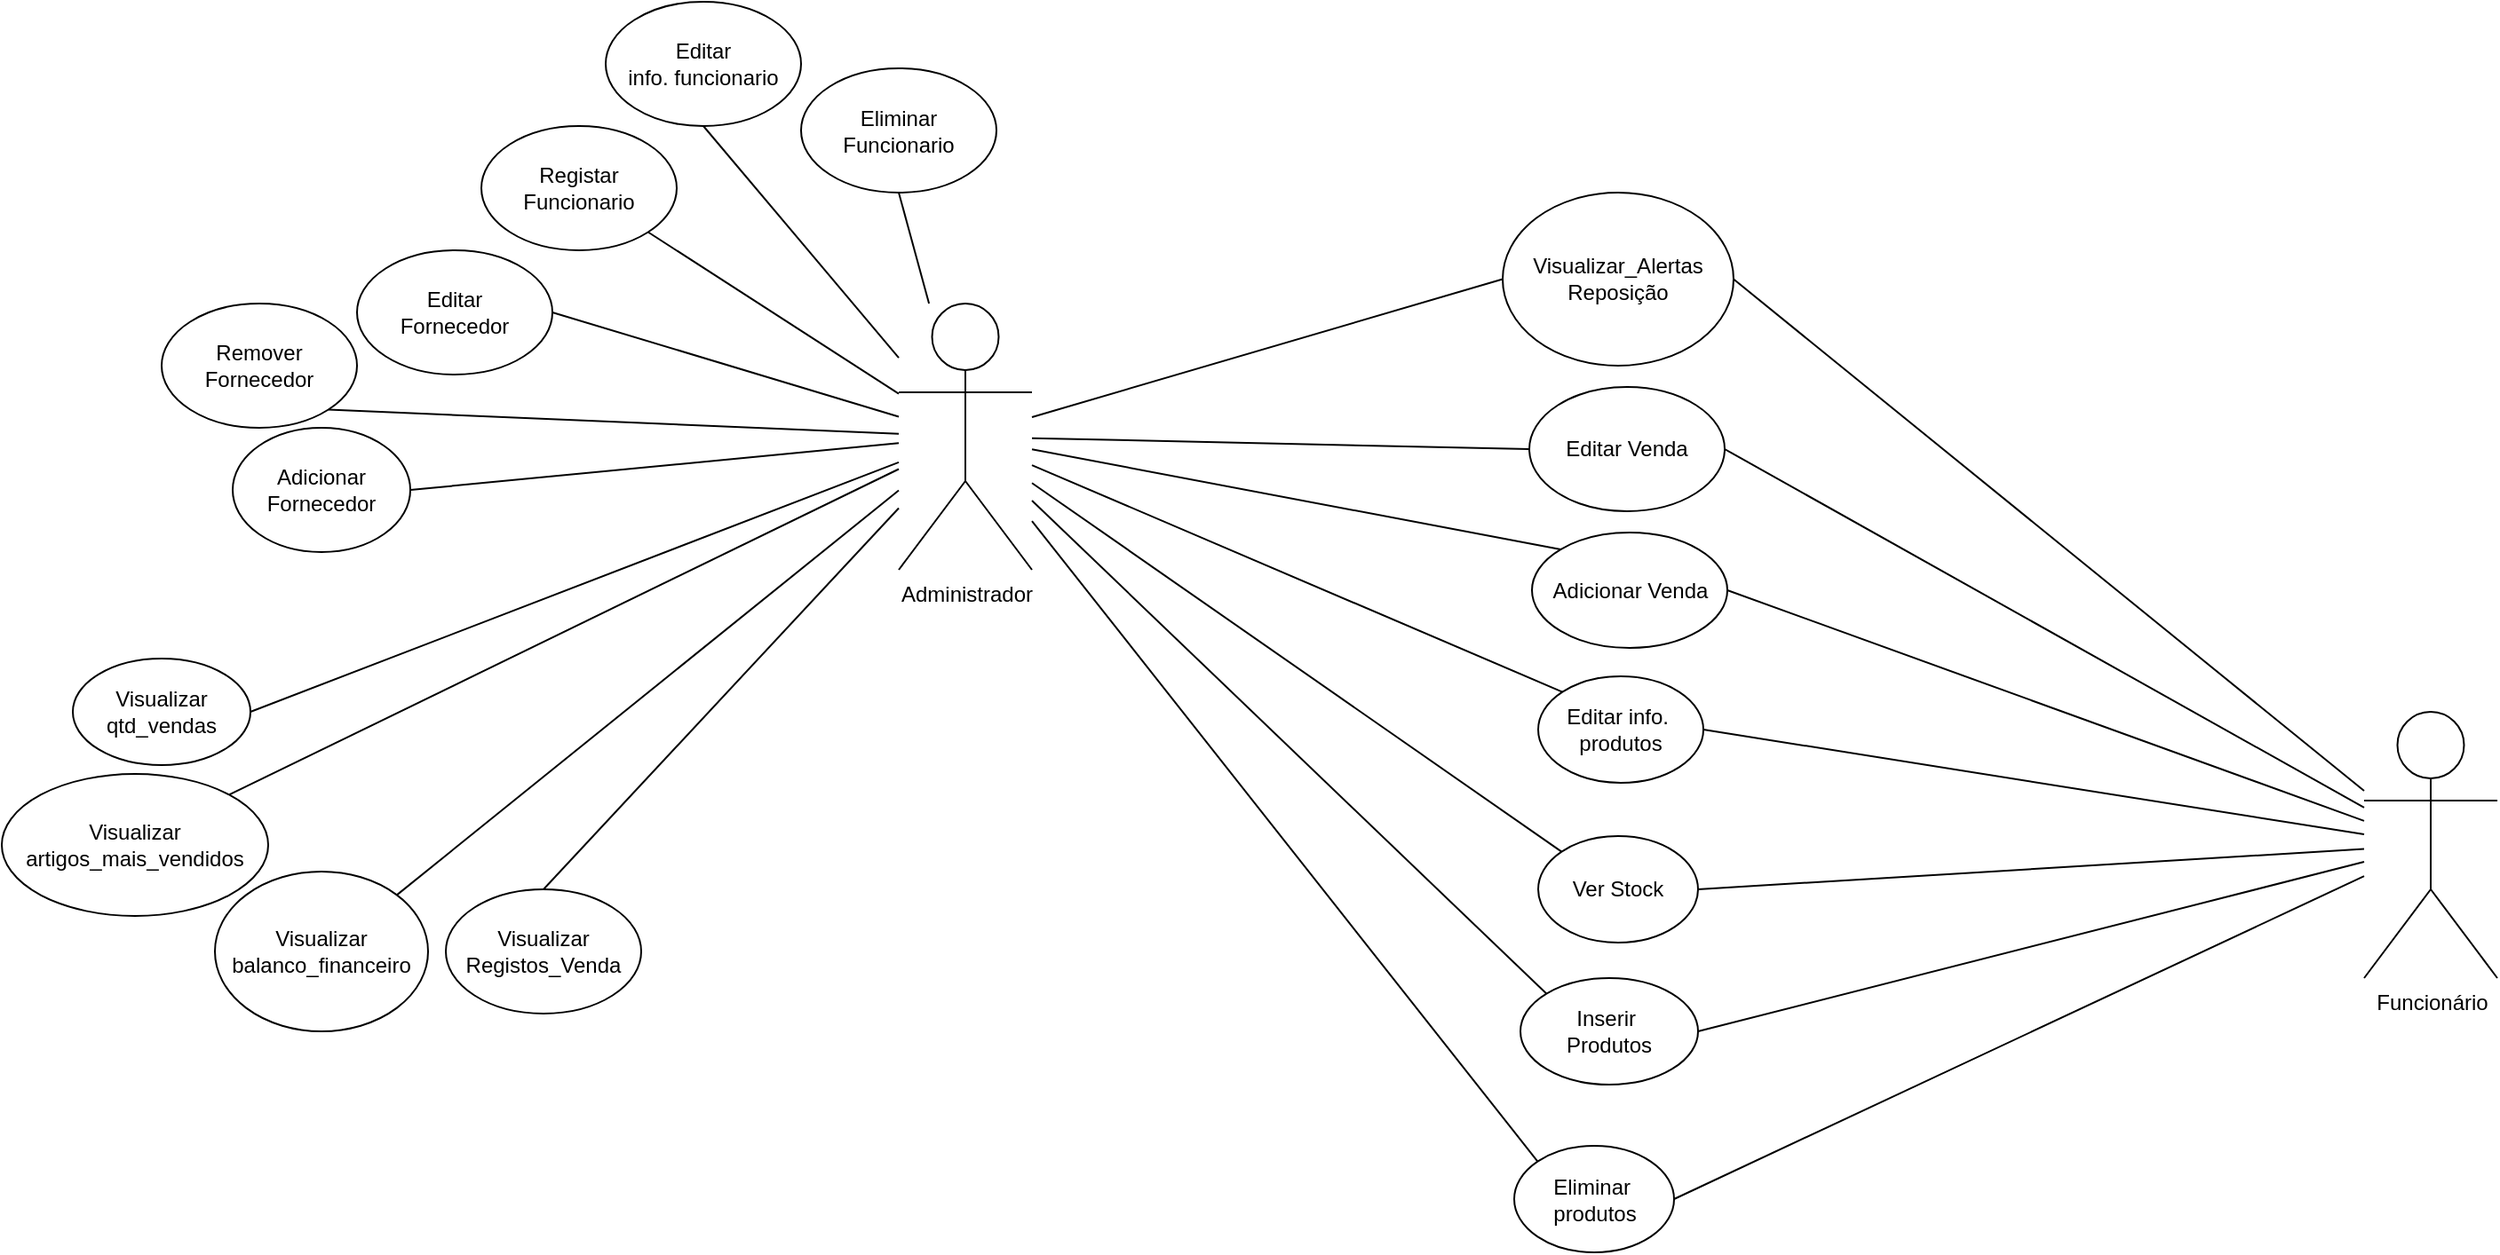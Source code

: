 <mxfile version="26.0.5" pages="3">
  <diagram name="Use_Case" id="vNd39kaN7yE_tbXhkVb_">
    <mxGraphModel dx="1465" dy="801" grid="1" gridSize="10" guides="1" tooltips="1" connect="1" arrows="1" fold="1" page="1" pageScale="1" pageWidth="1654" pageHeight="1169" math="0" shadow="0">
      <root>
        <mxCell id="0" />
        <mxCell id="1" parent="0" />
        <mxCell id="K3DokXd-MW-h60EcI67w-5" value="Administrador" style="shape=umlActor;verticalLabelPosition=bottom;verticalAlign=top;html=1;outlineConnect=0;" parent="1" vertex="1">
          <mxGeometry x="625" y="450" width="75" height="150" as="geometry" />
        </mxCell>
        <mxCell id="K3DokXd-MW-h60EcI67w-6" value="Adicionar Venda" style="ellipse;whiteSpace=wrap;html=1;" parent="1" vertex="1">
          <mxGeometry x="981.5" y="579" width="110" height="65" as="geometry" />
        </mxCell>
        <mxCell id="K3DokXd-MW-h60EcI67w-9" value="Inserir&amp;nbsp;&lt;div&gt;Produtos&lt;/div&gt;" style="ellipse;whiteSpace=wrap;html=1;" parent="1" vertex="1">
          <mxGeometry x="975" y="830" width="100" height="60" as="geometry" />
        </mxCell>
        <mxCell id="K3DokXd-MW-h60EcI67w-10" value="Editar Venda" style="ellipse;whiteSpace=wrap;html=1;" parent="1" vertex="1">
          <mxGeometry x="980" y="497" width="110" height="70" as="geometry" />
        </mxCell>
        <mxCell id="K3DokXd-MW-h60EcI67w-12" value="Editar info.&amp;nbsp;&lt;div&gt;produtos&lt;/div&gt;" style="ellipse;whiteSpace=wrap;html=1;" parent="1" vertex="1">
          <mxGeometry x="985" y="660" width="93" height="60" as="geometry" />
        </mxCell>
        <mxCell id="K3DokXd-MW-h60EcI67w-13" value="Eliminar&amp;nbsp;&lt;div&gt;produtos&lt;/div&gt;" style="ellipse;whiteSpace=wrap;html=1;" parent="1" vertex="1">
          <mxGeometry x="971.5" y="924.5" width="90" height="60" as="geometry" />
        </mxCell>
        <mxCell id="A7B3NoZqJrBmNSEb9xJH-1" value="Adicionar Fornecedor" style="ellipse;whiteSpace=wrap;html=1;" parent="1" vertex="1">
          <mxGeometry x="250" y="520" width="100" height="70" as="geometry" />
        </mxCell>
        <mxCell id="A7B3NoZqJrBmNSEb9xJH-2" value="Editar&lt;div&gt;Fornecedor&lt;/div&gt;" style="ellipse;whiteSpace=wrap;html=1;" parent="1" vertex="1">
          <mxGeometry x="320" y="420" width="110" height="70" as="geometry" />
        </mxCell>
        <mxCell id="A7B3NoZqJrBmNSEb9xJH-3" value="Remover&lt;div&gt;Fornecedor&lt;/div&gt;" style="ellipse;whiteSpace=wrap;html=1;" parent="1" vertex="1">
          <mxGeometry x="210" y="450" width="110" height="70" as="geometry" />
        </mxCell>
        <mxCell id="A7B3NoZqJrBmNSEb9xJH-4" value="Visualizar&lt;div&gt;qtd_vendas&lt;/div&gt;" style="ellipse;whiteSpace=wrap;html=1;" parent="1" vertex="1">
          <mxGeometry x="160" y="650" width="100" height="60" as="geometry" />
        </mxCell>
        <mxCell id="A7B3NoZqJrBmNSEb9xJH-6" value="Visualizar&lt;div&gt;artigos_mais_vendidos&lt;/div&gt;" style="ellipse;whiteSpace=wrap;html=1;" parent="1" vertex="1">
          <mxGeometry x="120" y="715" width="150" height="80" as="geometry" />
        </mxCell>
        <mxCell id="A7B3NoZqJrBmNSEb9xJH-7" value="Visualizar&lt;div&gt;balanco_financeiro&lt;/div&gt;" style="ellipse;whiteSpace=wrap;html=1;" parent="1" vertex="1">
          <mxGeometry x="240" y="770" width="120" height="90" as="geometry" />
        </mxCell>
        <mxCell id="A7B3NoZqJrBmNSEb9xJH-8" value="Ver Stock" style="ellipse;whiteSpace=wrap;html=1;" parent="1" vertex="1">
          <mxGeometry x="985" y="750" width="90" height="60" as="geometry" />
        </mxCell>
        <mxCell id="A7B3NoZqJrBmNSEb9xJH-9" value="Visualizar&lt;div&gt;Registos_Venda&lt;/div&gt;" style="ellipse;whiteSpace=wrap;html=1;" parent="1" vertex="1">
          <mxGeometry x="370" y="780" width="110" height="70" as="geometry" />
        </mxCell>
        <mxCell id="A7B3NoZqJrBmNSEb9xJH-11" value="Visualizar_A&lt;span style=&quot;background-color: transparent; color: light-dark(rgb(0, 0, 0), rgb(255, 255, 255));&quot;&gt;lertas&lt;/span&gt;&lt;div&gt;&lt;span style=&quot;background-color: transparent; color: light-dark(rgb(0, 0, 0), rgb(255, 255, 255));&quot;&gt;Reposição&lt;/span&gt;&lt;/div&gt;" style="ellipse;whiteSpace=wrap;html=1;" parent="1" vertex="1">
          <mxGeometry x="965" y="387.5" width="130" height="97.5" as="geometry" />
        </mxCell>
        <mxCell id="A7B3NoZqJrBmNSEb9xJH-14" value="" style="endArrow=none;html=1;rounded=0;entryX=0;entryY=0.5;entryDx=0;entryDy=0;" parent="1" source="K3DokXd-MW-h60EcI67w-5" target="K3DokXd-MW-h60EcI67w-10" edge="1">
          <mxGeometry width="50" height="50" relative="1" as="geometry">
            <mxPoint x="830" y="850" as="sourcePoint" />
            <mxPoint x="880" y="800" as="targetPoint" />
          </mxGeometry>
        </mxCell>
        <mxCell id="A7B3NoZqJrBmNSEb9xJH-15" value="" style="endArrow=none;html=1;rounded=0;entryX=0;entryY=0;entryDx=0;entryDy=0;" parent="1" source="K3DokXd-MW-h60EcI67w-5" target="K3DokXd-MW-h60EcI67w-6" edge="1">
          <mxGeometry width="50" height="50" relative="1" as="geometry">
            <mxPoint x="830" y="850" as="sourcePoint" />
            <mxPoint x="880" y="800" as="targetPoint" />
          </mxGeometry>
        </mxCell>
        <mxCell id="A7B3NoZqJrBmNSEb9xJH-16" value="" style="endArrow=none;html=1;rounded=0;entryX=0;entryY=0;entryDx=0;entryDy=0;" parent="1" source="K3DokXd-MW-h60EcI67w-5" target="K3DokXd-MW-h60EcI67w-12" edge="1">
          <mxGeometry width="50" height="50" relative="1" as="geometry">
            <mxPoint x="691" y="554" as="sourcePoint" />
            <mxPoint x="750" y="770" as="targetPoint" />
          </mxGeometry>
        </mxCell>
        <mxCell id="A7B3NoZqJrBmNSEb9xJH-17" value="" style="endArrow=none;html=1;rounded=0;entryX=0;entryY=0;entryDx=0;entryDy=0;" parent="1" source="K3DokXd-MW-h60EcI67w-5" target="A7B3NoZqJrBmNSEb9xJH-8" edge="1">
          <mxGeometry width="50" height="50" relative="1" as="geometry">
            <mxPoint x="610" y="730" as="sourcePoint" />
            <mxPoint x="660" y="680" as="targetPoint" />
          </mxGeometry>
        </mxCell>
        <mxCell id="A7B3NoZqJrBmNSEb9xJH-18" value="" style="endArrow=none;html=1;rounded=0;exitX=0;exitY=0;exitDx=0;exitDy=0;" parent="1" source="K3DokXd-MW-h60EcI67w-9" target="K3DokXd-MW-h60EcI67w-5" edge="1">
          <mxGeometry width="50" height="50" relative="1" as="geometry">
            <mxPoint x="610" y="730" as="sourcePoint" />
            <mxPoint x="660" y="680" as="targetPoint" />
          </mxGeometry>
        </mxCell>
        <mxCell id="A7B3NoZqJrBmNSEb9xJH-19" value="" style="endArrow=none;html=1;rounded=0;entryX=0;entryY=0;entryDx=0;entryDy=0;" parent="1" source="K3DokXd-MW-h60EcI67w-5" target="K3DokXd-MW-h60EcI67w-13" edge="1">
          <mxGeometry width="50" height="50" relative="1" as="geometry">
            <mxPoint x="630" y="730" as="sourcePoint" />
            <mxPoint x="680" y="680" as="targetPoint" />
          </mxGeometry>
        </mxCell>
        <mxCell id="A7B3NoZqJrBmNSEb9xJH-20" value="" style="endArrow=none;html=1;rounded=0;entryX=1;entryY=0.5;entryDx=0;entryDy=0;" parent="1" source="K3DokXd-MW-h60EcI67w-5" target="A7B3NoZqJrBmNSEb9xJH-2" edge="1">
          <mxGeometry width="50" height="50" relative="1" as="geometry">
            <mxPoint x="630" y="730" as="sourcePoint" />
            <mxPoint x="680" y="680" as="targetPoint" />
          </mxGeometry>
        </mxCell>
        <mxCell id="A7B3NoZqJrBmNSEb9xJH-21" value="" style="endArrow=none;html=1;rounded=0;entryX=1;entryY=1;entryDx=0;entryDy=0;" parent="1" source="K3DokXd-MW-h60EcI67w-5" target="A7B3NoZqJrBmNSEb9xJH-3" edge="1">
          <mxGeometry width="50" height="50" relative="1" as="geometry">
            <mxPoint x="630" y="730" as="sourcePoint" />
            <mxPoint x="680" y="680" as="targetPoint" />
          </mxGeometry>
        </mxCell>
        <mxCell id="A7B3NoZqJrBmNSEb9xJH-22" value="" style="endArrow=none;html=1;rounded=0;entryX=1;entryY=0.5;entryDx=0;entryDy=0;" parent="1" source="K3DokXd-MW-h60EcI67w-5" target="A7B3NoZqJrBmNSEb9xJH-1" edge="1">
          <mxGeometry width="50" height="50" relative="1" as="geometry">
            <mxPoint x="630" y="730" as="sourcePoint" />
            <mxPoint x="680" y="680" as="targetPoint" />
          </mxGeometry>
        </mxCell>
        <mxCell id="A7B3NoZqJrBmNSEb9xJH-23" value="" style="endArrow=none;html=1;rounded=0;entryX=1;entryY=0.5;entryDx=0;entryDy=0;" parent="1" source="K3DokXd-MW-h60EcI67w-5" target="A7B3NoZqJrBmNSEb9xJH-4" edge="1">
          <mxGeometry width="50" height="50" relative="1" as="geometry">
            <mxPoint x="630" y="810" as="sourcePoint" />
            <mxPoint x="680" y="760" as="targetPoint" />
          </mxGeometry>
        </mxCell>
        <mxCell id="A7B3NoZqJrBmNSEb9xJH-24" value="" style="endArrow=none;html=1;rounded=0;entryX=1;entryY=0;entryDx=0;entryDy=0;" parent="1" source="K3DokXd-MW-h60EcI67w-5" target="A7B3NoZqJrBmNSEb9xJH-6" edge="1">
          <mxGeometry width="50" height="50" relative="1" as="geometry">
            <mxPoint x="630" y="810" as="sourcePoint" />
            <mxPoint x="680" y="760" as="targetPoint" />
          </mxGeometry>
        </mxCell>
        <mxCell id="A7B3NoZqJrBmNSEb9xJH-25" value="" style="endArrow=none;html=1;rounded=0;entryX=1;entryY=0;entryDx=0;entryDy=0;" parent="1" source="K3DokXd-MW-h60EcI67w-5" target="A7B3NoZqJrBmNSEb9xJH-7" edge="1">
          <mxGeometry width="50" height="50" relative="1" as="geometry">
            <mxPoint x="630" y="810" as="sourcePoint" />
            <mxPoint x="680" y="760" as="targetPoint" />
          </mxGeometry>
        </mxCell>
        <mxCell id="A7B3NoZqJrBmNSEb9xJH-26" value="" style="endArrow=none;html=1;rounded=0;entryX=0.5;entryY=0;entryDx=0;entryDy=0;" parent="1" source="K3DokXd-MW-h60EcI67w-5" target="A7B3NoZqJrBmNSEb9xJH-9" edge="1">
          <mxGeometry width="50" height="50" relative="1" as="geometry">
            <mxPoint x="630" y="810" as="sourcePoint" />
            <mxPoint x="680" y="760" as="targetPoint" />
          </mxGeometry>
        </mxCell>
        <mxCell id="A7B3NoZqJrBmNSEb9xJH-27" value="" style="endArrow=none;html=1;rounded=0;entryX=0;entryY=0.5;entryDx=0;entryDy=0;" parent="1" source="K3DokXd-MW-h60EcI67w-5" target="A7B3NoZqJrBmNSEb9xJH-11" edge="1">
          <mxGeometry width="50" height="50" relative="1" as="geometry">
            <mxPoint x="630" y="810" as="sourcePoint" />
            <mxPoint x="680" y="760" as="targetPoint" />
          </mxGeometry>
        </mxCell>
        <mxCell id="VD00Um4Xrs0RQCmZcA1Z-1" value="Funcionário" style="shape=umlActor;verticalLabelPosition=bottom;verticalAlign=top;html=1;outlineConnect=0;" parent="1" vertex="1">
          <mxGeometry x="1450" y="680" width="75" height="150" as="geometry" />
        </mxCell>
        <mxCell id="VD00Um4Xrs0RQCmZcA1Z-3" value="" style="endArrow=none;html=1;rounded=0;entryX=1;entryY=0.5;entryDx=0;entryDy=0;" parent="1" source="VD00Um4Xrs0RQCmZcA1Z-1" target="K3DokXd-MW-h60EcI67w-10" edge="1">
          <mxGeometry width="50" height="50" relative="1" as="geometry">
            <mxPoint x="1090" y="760" as="sourcePoint" />
            <mxPoint x="1140" y="710" as="targetPoint" />
          </mxGeometry>
        </mxCell>
        <mxCell id="VD00Um4Xrs0RQCmZcA1Z-4" value="" style="endArrow=none;html=1;rounded=0;entryX=1;entryY=0.5;entryDx=0;entryDy=0;" parent="1" source="VD00Um4Xrs0RQCmZcA1Z-1" target="K3DokXd-MW-h60EcI67w-6" edge="1">
          <mxGeometry width="50" height="50" relative="1" as="geometry">
            <mxPoint x="1090" y="760" as="sourcePoint" />
            <mxPoint x="1140" y="710" as="targetPoint" />
          </mxGeometry>
        </mxCell>
        <mxCell id="VD00Um4Xrs0RQCmZcA1Z-5" value="" style="endArrow=none;html=1;rounded=0;entryX=1;entryY=0.5;entryDx=0;entryDy=0;" parent="1" source="VD00Um4Xrs0RQCmZcA1Z-1" target="K3DokXd-MW-h60EcI67w-12" edge="1">
          <mxGeometry width="50" height="50" relative="1" as="geometry">
            <mxPoint x="1090" y="760" as="sourcePoint" />
            <mxPoint x="1140" y="710" as="targetPoint" />
          </mxGeometry>
        </mxCell>
        <mxCell id="VD00Um4Xrs0RQCmZcA1Z-6" value="" style="endArrow=none;html=1;rounded=0;exitX=1;exitY=0.5;exitDx=0;exitDy=0;" parent="1" source="A7B3NoZqJrBmNSEb9xJH-8" target="VD00Um4Xrs0RQCmZcA1Z-1" edge="1">
          <mxGeometry width="50" height="50" relative="1" as="geometry">
            <mxPoint x="1090" y="760" as="sourcePoint" />
            <mxPoint x="1140" y="710" as="targetPoint" />
          </mxGeometry>
        </mxCell>
        <mxCell id="VD00Um4Xrs0RQCmZcA1Z-7" value="" style="endArrow=none;html=1;rounded=0;exitX=1;exitY=0.5;exitDx=0;exitDy=0;" parent="1" source="K3DokXd-MW-h60EcI67w-9" target="VD00Um4Xrs0RQCmZcA1Z-1" edge="1">
          <mxGeometry width="50" height="50" relative="1" as="geometry">
            <mxPoint x="1090" y="760" as="sourcePoint" />
            <mxPoint x="1140" y="710" as="targetPoint" />
          </mxGeometry>
        </mxCell>
        <mxCell id="VD00Um4Xrs0RQCmZcA1Z-11" value="" style="endArrow=none;html=1;rounded=0;exitX=1;exitY=0.5;exitDx=0;exitDy=0;" parent="1" source="K3DokXd-MW-h60EcI67w-13" target="VD00Um4Xrs0RQCmZcA1Z-1" edge="1">
          <mxGeometry width="50" height="50" relative="1" as="geometry">
            <mxPoint x="1090" y="760" as="sourcePoint" />
            <mxPoint x="1140" y="710" as="targetPoint" />
          </mxGeometry>
        </mxCell>
        <mxCell id="VD00Um4Xrs0RQCmZcA1Z-12" value="" style="endArrow=none;html=1;rounded=0;entryX=1;entryY=0.5;entryDx=0;entryDy=0;" parent="1" source="VD00Um4Xrs0RQCmZcA1Z-1" target="A7B3NoZqJrBmNSEb9xJH-11" edge="1">
          <mxGeometry width="50" height="50" relative="1" as="geometry">
            <mxPoint x="860" y="610" as="sourcePoint" />
            <mxPoint x="910" y="560" as="targetPoint" />
          </mxGeometry>
        </mxCell>
        <mxCell id="VD00Um4Xrs0RQCmZcA1Z-14" value="Registar&lt;div&gt;Funcionario&lt;/div&gt;" style="ellipse;whiteSpace=wrap;html=1;" parent="1" vertex="1">
          <mxGeometry x="390" y="350" width="110" height="70" as="geometry" />
        </mxCell>
        <mxCell id="VD00Um4Xrs0RQCmZcA1Z-15" value="" style="endArrow=none;html=1;rounded=0;entryX=1;entryY=1;entryDx=0;entryDy=0;" parent="1" source="K3DokXd-MW-h60EcI67w-5" target="VD00Um4Xrs0RQCmZcA1Z-14" edge="1">
          <mxGeometry width="50" height="50" relative="1" as="geometry">
            <mxPoint x="800" y="557.5" as="sourcePoint" />
            <mxPoint x="850" y="507.5" as="targetPoint" />
          </mxGeometry>
        </mxCell>
        <mxCell id="VD00Um4Xrs0RQCmZcA1Z-16" value="Editar&lt;div&gt;info. funcionario&lt;/div&gt;" style="ellipse;whiteSpace=wrap;html=1;" parent="1" vertex="1">
          <mxGeometry x="460" y="280" width="110" height="70" as="geometry" />
        </mxCell>
        <mxCell id="VD00Um4Xrs0RQCmZcA1Z-17" value="Eliminar&lt;div&gt;Funcionario&lt;/div&gt;" style="ellipse;whiteSpace=wrap;html=1;" parent="1" vertex="1">
          <mxGeometry x="570" y="317.5" width="110" height="70" as="geometry" />
        </mxCell>
        <mxCell id="VD00Um4Xrs0RQCmZcA1Z-18" value="" style="endArrow=none;html=1;rounded=0;entryX=0.5;entryY=1;entryDx=0;entryDy=0;" parent="1" source="K3DokXd-MW-h60EcI67w-5" target="VD00Um4Xrs0RQCmZcA1Z-16" edge="1">
          <mxGeometry width="50" height="50" relative="1" as="geometry">
            <mxPoint x="800" y="557.5" as="sourcePoint" />
            <mxPoint x="850" y="507.5" as="targetPoint" />
          </mxGeometry>
        </mxCell>
        <mxCell id="VD00Um4Xrs0RQCmZcA1Z-19" value="" style="endArrow=none;html=1;rounded=0;entryX=0.5;entryY=1;entryDx=0;entryDy=0;" parent="1" source="K3DokXd-MW-h60EcI67w-5" target="VD00Um4Xrs0RQCmZcA1Z-17" edge="1">
          <mxGeometry width="50" height="50" relative="1" as="geometry">
            <mxPoint x="800" y="557.5" as="sourcePoint" />
            <mxPoint x="850" y="507.5" as="targetPoint" />
          </mxGeometry>
        </mxCell>
      </root>
    </mxGraphModel>
  </diagram>
  <diagram id="DDll6Ds7mXkh7gcO_zW3" name="Classes">
    <mxGraphModel dx="1638" dy="895" grid="1" gridSize="10" guides="1" tooltips="1" connect="1" arrows="1" fold="1" page="1" pageScale="1" pageWidth="1654" pageHeight="1169" math="0" shadow="0">
      <root>
        <mxCell id="0" />
        <mxCell id="1" parent="0" />
        <mxCell id="fPFQEl6dKQh0-QmJB68h-5" value="Administrador" style="swimlane;childLayout=stackLayout;horizontal=1;startSize=50;horizontalStack=0;rounded=1;fontSize=14;fontStyle=0;strokeWidth=2;resizeParent=0;resizeLast=1;shadow=0;dashed=0;align=center;arcSize=4;whiteSpace=wrap;html=1;" parent="1" vertex="1">
          <mxGeometry x="230" y="380" width="210" height="160" as="geometry" />
        </mxCell>
        <mxCell id="fPFQEl6dKQh0-QmJB68h-6" value="id_administrador&lt;div&gt;&lt;div&gt;nome_administrador&lt;/div&gt;&lt;div&gt;num_telemovel_administrador&lt;/div&gt;&lt;div&gt;endereco_administrador&lt;/div&gt;&lt;div&gt;email_administrador&lt;/div&gt;&lt;/div&gt;" style="align=left;strokeColor=none;fillColor=none;spacingLeft=4;fontSize=12;verticalAlign=top;resizable=0;rotatable=0;part=1;html=1;" parent="fPFQEl6dKQh0-QmJB68h-5" vertex="1">
          <mxGeometry y="50" width="210" height="110" as="geometry" />
        </mxCell>
        <mxCell id="fPFQEl6dKQh0-QmJB68h-7" value="Funcionario" style="swimlane;childLayout=stackLayout;horizontal=1;startSize=50;horizontalStack=0;rounded=1;fontSize=14;fontStyle=0;strokeWidth=2;resizeParent=0;resizeLast=1;shadow=0;dashed=0;align=center;arcSize=4;whiteSpace=wrap;html=1;" parent="1" vertex="1">
          <mxGeometry x="897" y="360" width="210" height="160" as="geometry" />
        </mxCell>
        <mxCell id="fPFQEl6dKQh0-QmJB68h-8" value="id_funcionario&lt;div&gt;&lt;div&gt;nome_funcionario&lt;/div&gt;&lt;div&gt;num_telemovel_funcionario&lt;/div&gt;&lt;div&gt;endereco_funcionario&lt;/div&gt;&lt;div&gt;email_funcionario&lt;/div&gt;&lt;/div&gt;" style="align=left;strokeColor=none;fillColor=none;spacingLeft=4;fontSize=12;verticalAlign=top;resizable=0;rotatable=0;part=1;html=1;" parent="fPFQEl6dKQh0-QmJB68h-7" vertex="1">
          <mxGeometry y="50" width="210" height="110" as="geometry" />
        </mxCell>
        <mxCell id="fPFQEl6dKQh0-QmJB68h-9" value="Artigo" style="swimlane;childLayout=stackLayout;horizontal=1;startSize=50;horizontalStack=0;rounded=1;fontSize=14;fontStyle=0;strokeWidth=2;resizeParent=0;resizeLast=1;shadow=0;dashed=0;align=center;arcSize=4;whiteSpace=wrap;html=1;" parent="1" vertex="1">
          <mxGeometry x="270" y="730" width="160" height="140" as="geometry" />
        </mxCell>
        <mxCell id="fPFQEl6dKQh0-QmJB68h-10" value="id_artigo&lt;div&gt;nome_artigo&lt;/div&gt;&lt;div&gt;quantidade_artigo&lt;/div&gt;&lt;div&gt;preco_artigo&lt;/div&gt;&lt;div&gt;origem&lt;/div&gt;" style="align=left;strokeColor=none;fillColor=none;spacingLeft=4;fontSize=12;verticalAlign=top;resizable=0;rotatable=0;part=1;html=1;" parent="fPFQEl6dKQh0-QmJB68h-9" vertex="1">
          <mxGeometry y="50" width="160" height="90" as="geometry" />
        </mxCell>
        <mxCell id="fPFQEl6dKQh0-QmJB68h-12" value="Venda_Cliente" style="swimlane;childLayout=stackLayout;horizontal=1;startSize=50;horizontalStack=0;rounded=1;fontSize=14;fontStyle=0;strokeWidth=2;resizeParent=0;resizeLast=1;shadow=0;dashed=0;align=center;arcSize=4;whiteSpace=wrap;html=1;" parent="1" vertex="1">
          <mxGeometry x="910" y="660" width="160" height="210" as="geometry" />
        </mxCell>
        <mxCell id="fPFQEl6dKQh0-QmJB68h-13" value="&lt;div&gt;id_Venda_Cliente&lt;/div&gt;id_artigo&lt;div&gt;nome_artigo&lt;/div&gt;&lt;div&gt;nome_funcionario&lt;/div&gt;&lt;div&gt;quantidade_venda_cliente&lt;/div&gt;&lt;div&gt;preco_venda_cliente&lt;/div&gt;&lt;div&gt;preco_total_venda_cliente&lt;/div&gt;&lt;div&gt;data_venda_cliente&lt;/div&gt;&lt;div&gt;hora_venda_cliente&lt;/div&gt;&lt;div&gt;metodo_pagamento&lt;/div&gt;" style="align=left;strokeColor=none;fillColor=none;spacingLeft=4;fontSize=12;verticalAlign=top;resizable=0;rotatable=0;part=1;html=1;" parent="fPFQEl6dKQh0-QmJB68h-12" vertex="1">
          <mxGeometry y="50" width="160" height="160" as="geometry" />
        </mxCell>
        <mxCell id="fPFQEl6dKQh0-QmJB68h-14" value="Compra_Fornecedor" style="swimlane;childLayout=stackLayout;horizontal=1;startSize=50;horizontalStack=0;rounded=1;fontSize=14;fontStyle=0;strokeWidth=2;resizeParent=0;resizeLast=1;shadow=0;dashed=0;align=center;arcSize=4;whiteSpace=wrap;html=1;" parent="1" vertex="1">
          <mxGeometry x="560" y="550" width="200" height="240" as="geometry" />
        </mxCell>
        <mxCell id="fPFQEl6dKQh0-QmJB68h-15" value="&lt;div&gt;id_compra_fornecedor&lt;/div&gt;id_artigo&lt;div&gt;id_administrador&lt;/div&gt;&lt;div&gt;id_fornecedor&lt;/div&gt;&lt;div&gt;&lt;div&gt;nome_artigo&lt;/div&gt;&lt;div&gt;nome_administrador&lt;/div&gt;&lt;div&gt;nome&lt;span style=&quot;background-color: transparent; color: light-dark(rgb(0, 0, 0), rgb(255, 255, 255));&quot;&gt;_fornecedor&lt;/span&gt;&lt;/div&gt;&lt;div&gt;quantidade_compra_fornecedor&lt;/div&gt;&lt;div&gt;preco&lt;span style=&quot;background-color: transparent; color: light-dark(rgb(0, 0, 0), rgb(255, 255, 255));&quot;&gt;_compra_fornecedor&lt;/span&gt;&lt;/div&gt;&lt;div&gt;preco_total&lt;span style=&quot;background-color: transparent; color: light-dark(rgb(0, 0, 0), rgb(255, 255, 255));&quot;&gt;_compra_fornecedor&lt;/span&gt;&lt;/div&gt;&lt;div&gt;data&lt;span style=&quot;background-color: transparent; color: light-dark(rgb(0, 0, 0), rgb(255, 255, 255));&quot;&gt;_compra_fornecedor&lt;/span&gt;&lt;/div&gt;&lt;div&gt;hora&lt;span style=&quot;background-color: transparent; color: light-dark(rgb(0, 0, 0), rgb(255, 255, 255));&quot;&gt;_compra_fornecedor&lt;/span&gt;&lt;/div&gt;&lt;/div&gt;" style="align=left;strokeColor=none;fillColor=none;spacingLeft=4;fontSize=12;verticalAlign=top;resizable=0;rotatable=0;part=1;html=1;" parent="fPFQEl6dKQh0-QmJB68h-14" vertex="1">
          <mxGeometry y="50" width="200" height="190" as="geometry" />
        </mxCell>
        <mxCell id="fPFQEl6dKQh0-QmJB68h-16" value="Fornecedor" style="swimlane;childLayout=stackLayout;horizontal=1;startSize=50;horizontalStack=0;rounded=1;fontSize=14;fontStyle=0;strokeWidth=2;resizeParent=0;resizeLast=1;shadow=0;dashed=0;align=center;arcSize=4;whiteSpace=wrap;html=1;" parent="1" vertex="1">
          <mxGeometry x="560" y="220" width="210" height="160" as="geometry" />
        </mxCell>
        <mxCell id="fPFQEl6dKQh0-QmJB68h-17" value="id_fornecedor&lt;div&gt;&lt;div&gt;nome_fornecedor&lt;/div&gt;&lt;div&gt;num_telemovel_fornecedor&lt;/div&gt;&lt;div&gt;endereco_fornecedor&lt;/div&gt;&lt;div&gt;email_fornecedor&lt;/div&gt;&lt;/div&gt;" style="align=left;strokeColor=none;fillColor=none;spacingLeft=4;fontSize=12;verticalAlign=top;resizable=0;rotatable=0;part=1;html=1;" parent="fPFQEl6dKQh0-QmJB68h-16" vertex="1">
          <mxGeometry y="50" width="210" height="110" as="geometry" />
        </mxCell>
        <mxCell id="fPFQEl6dKQh0-QmJB68h-25" value="" style="endArrow=none;html=1;rounded=0;entryX=0.5;entryY=0;entryDx=0;entryDy=0;exitX=0.5;exitY=1;exitDx=0;exitDy=0;" parent="1" source="fPFQEl6dKQh0-QmJB68h-17" target="fPFQEl6dKQh0-QmJB68h-14" edge="1">
          <mxGeometry width="50" height="50" relative="1" as="geometry">
            <mxPoint x="700" y="610" as="sourcePoint" />
            <mxPoint x="750" y="560" as="targetPoint" />
          </mxGeometry>
        </mxCell>
        <mxCell id="fPFQEl6dKQh0-QmJB68h-26" value="N" style="edgeLabel;html=1;align=center;verticalAlign=middle;resizable=0;points=[];" parent="fPFQEl6dKQh0-QmJB68h-25" vertex="1" connectable="0">
          <mxGeometry x="0.909" relative="1" as="geometry">
            <mxPoint x="6" y="-2" as="offset" />
          </mxGeometry>
        </mxCell>
        <mxCell id="fPFQEl6dKQh0-QmJB68h-27" value="1" style="edgeLabel;html=1;align=center;verticalAlign=middle;resizable=0;points=[];" parent="fPFQEl6dKQh0-QmJB68h-25" vertex="1" connectable="0">
          <mxGeometry x="-0.892" relative="1" as="geometry">
            <mxPoint x="6" as="offset" />
          </mxGeometry>
        </mxCell>
        <mxCell id="fPFQEl6dKQh0-QmJB68h-28" value="" style="endArrow=none;html=1;rounded=0;entryX=0.5;entryY=1;entryDx=0;entryDy=0;exitX=0.5;exitY=0;exitDx=0;exitDy=0;" parent="1" source="fPFQEl6dKQh0-QmJB68h-12" target="fPFQEl6dKQh0-QmJB68h-8" edge="1">
          <mxGeometry width="50" height="50" relative="1" as="geometry">
            <mxPoint x="800" y="610" as="sourcePoint" />
            <mxPoint x="850" y="560" as="targetPoint" />
          </mxGeometry>
        </mxCell>
        <mxCell id="fPFQEl6dKQh0-QmJB68h-29" value="N" style="edgeLabel;html=1;align=center;verticalAlign=middle;resizable=0;points=[];" parent="fPFQEl6dKQh0-QmJB68h-28" vertex="1" connectable="0">
          <mxGeometry x="-0.906" relative="1" as="geometry">
            <mxPoint x="6" y="-2" as="offset" />
          </mxGeometry>
        </mxCell>
        <mxCell id="fPFQEl6dKQh0-QmJB68h-30" value="1" style="edgeLabel;html=1;align=center;verticalAlign=middle;resizable=0;points=[];" parent="fPFQEl6dKQh0-QmJB68h-28" vertex="1" connectable="0">
          <mxGeometry x="0.784" relative="1" as="geometry">
            <mxPoint x="7" y="-6" as="offset" />
          </mxGeometry>
        </mxCell>
        <mxCell id="fPFQEl6dKQh0-QmJB68h-31" value="" style="endArrow=none;html=1;rounded=0;exitX=1;exitY=0.5;exitDx=0;exitDy=0;entryX=0;entryY=0.75;entryDx=0;entryDy=0;" parent="1" source="fPFQEl6dKQh0-QmJB68h-10" target="fPFQEl6dKQh0-QmJB68h-13" edge="1">
          <mxGeometry width="50" height="50" relative="1" as="geometry">
            <mxPoint x="630" y="760" as="sourcePoint" />
            <mxPoint x="680" y="710" as="targetPoint" />
          </mxGeometry>
        </mxCell>
        <mxCell id="fPFQEl6dKQh0-QmJB68h-33" value="1" style="edgeLabel;html=1;align=center;verticalAlign=middle;resizable=0;points=[];" parent="fPFQEl6dKQh0-QmJB68h-31" vertex="1" connectable="0">
          <mxGeometry x="-0.958" y="1" relative="1" as="geometry">
            <mxPoint x="-2" y="-8" as="offset" />
          </mxGeometry>
        </mxCell>
        <mxCell id="fPFQEl6dKQh0-QmJB68h-34" value="N" style="edgeLabel;html=1;align=center;verticalAlign=middle;resizable=0;points=[];" parent="fPFQEl6dKQh0-QmJB68h-31" vertex="1" connectable="0">
          <mxGeometry x="0.955" relative="1" as="geometry">
            <mxPoint x="4" y="-9" as="offset" />
          </mxGeometry>
        </mxCell>
        <mxCell id="fPFQEl6dKQh0-QmJB68h-32" value="" style="endArrow=none;html=1;rounded=0;exitX=1;exitY=0;exitDx=0;exitDy=0;entryX=0;entryY=0.5;entryDx=0;entryDy=0;" parent="1" source="fPFQEl6dKQh0-QmJB68h-9" target="fPFQEl6dKQh0-QmJB68h-15" edge="1">
          <mxGeometry width="50" height="50" relative="1" as="geometry">
            <mxPoint x="630" y="760" as="sourcePoint" />
            <mxPoint x="680" y="710" as="targetPoint" />
          </mxGeometry>
        </mxCell>
        <mxCell id="fPFQEl6dKQh0-QmJB68h-35" value="1" style="edgeLabel;html=1;align=center;verticalAlign=middle;resizable=0;points=[];" parent="fPFQEl6dKQh0-QmJB68h-32" vertex="1" connectable="0">
          <mxGeometry x="-0.932" relative="1" as="geometry">
            <mxPoint x="-4" y="-9" as="offset" />
          </mxGeometry>
        </mxCell>
        <mxCell id="fPFQEl6dKQh0-QmJB68h-36" value="N" style="edgeLabel;html=1;align=center;verticalAlign=middle;resizable=0;points=[];" parent="fPFQEl6dKQh0-QmJB68h-32" vertex="1" connectable="0">
          <mxGeometry x="0.894" relative="1" as="geometry">
            <mxPoint x="-2" y="-10" as="offset" />
          </mxGeometry>
        </mxCell>
        <mxCell id="dpAps-0UkuetUaYIXBSJ-1" value="" style="endArrow=none;html=1;rounded=0;entryX=1;entryY=0.75;entryDx=0;entryDy=0;exitX=0;exitY=0.25;exitDx=0;exitDy=0;" parent="1" source="fPFQEl6dKQh0-QmJB68h-14" target="fPFQEl6dKQh0-QmJB68h-6" edge="1">
          <mxGeometry width="50" height="50" relative="1" as="geometry">
            <mxPoint x="790" y="540" as="sourcePoint" />
            <mxPoint x="840" y="490" as="targetPoint" />
          </mxGeometry>
        </mxCell>
        <mxCell id="secDAL0oWnubVmb7ihV5-1" value="N" style="edgeLabel;html=1;align=center;verticalAlign=middle;resizable=0;points=[];" parent="dpAps-0UkuetUaYIXBSJ-1" vertex="1" connectable="0">
          <mxGeometry x="-0.825" y="2" relative="1" as="geometry">
            <mxPoint x="3" y="12" as="offset" />
          </mxGeometry>
        </mxCell>
        <mxCell id="secDAL0oWnubVmb7ihV5-2" value="1" style="edgeLabel;html=1;align=center;verticalAlign=middle;resizable=0;points=[];" parent="dpAps-0UkuetUaYIXBSJ-1" vertex="1" connectable="0">
          <mxGeometry x="0.804" y="-2" relative="1" as="geometry">
            <mxPoint x="-7" y="-16" as="offset" />
          </mxGeometry>
        </mxCell>
        <mxCell id="AddZG8Oc5AMHnZ7CEKfY-1" value="Cliente" style="swimlane;childLayout=stackLayout;horizontal=1;startSize=50;horizontalStack=0;rounded=1;fontSize=14;fontStyle=0;strokeWidth=2;resizeParent=0;resizeLast=1;shadow=0;dashed=0;align=center;arcSize=4;whiteSpace=wrap;html=1;" vertex="1" parent="1">
          <mxGeometry x="1200" y="685" width="210" height="160" as="geometry" />
        </mxCell>
        <mxCell id="AddZG8Oc5AMHnZ7CEKfY-2" value="id_cliente&lt;div&gt;&lt;div&gt;nome_cliente&lt;/div&gt;&lt;div&gt;num_telemovel_cliente&lt;/div&gt;&lt;div&gt;endereco_cliente&lt;/div&gt;&lt;div&gt;email_cliente&lt;/div&gt;&lt;/div&gt;" style="align=left;strokeColor=none;fillColor=none;spacingLeft=4;fontSize=12;verticalAlign=top;resizable=0;rotatable=0;part=1;html=1;" vertex="1" parent="AddZG8Oc5AMHnZ7CEKfY-1">
          <mxGeometry y="50" width="210" height="110" as="geometry" />
        </mxCell>
        <mxCell id="AddZG8Oc5AMHnZ7CEKfY-4" value="" style="endArrow=none;html=1;rounded=0;entryX=0;entryY=0.25;entryDx=0;entryDy=0;exitX=1;exitY=0.25;exitDx=0;exitDy=0;" edge="1" parent="1" source="fPFQEl6dKQh0-QmJB68h-13" target="AddZG8Oc5AMHnZ7CEKfY-1">
          <mxGeometry width="50" height="50" relative="1" as="geometry">
            <mxPoint x="1050" y="780" as="sourcePoint" />
            <mxPoint x="1100" y="730" as="targetPoint" />
          </mxGeometry>
        </mxCell>
        <mxCell id="AddZG8Oc5AMHnZ7CEKfY-5" value="1" style="edgeLabel;html=1;align=center;verticalAlign=middle;resizable=0;points=[];" vertex="1" connectable="0" parent="AddZG8Oc5AMHnZ7CEKfY-4">
          <mxGeometry x="0.901" relative="1" as="geometry">
            <mxPoint y="-10" as="offset" />
          </mxGeometry>
        </mxCell>
        <mxCell id="AddZG8Oc5AMHnZ7CEKfY-6" value="N" style="edgeLabel;html=1;align=center;verticalAlign=middle;resizable=0;points=[];" vertex="1" connectable="0" parent="AddZG8Oc5AMHnZ7CEKfY-4">
          <mxGeometry x="-0.865" relative="1" as="geometry">
            <mxPoint x="-2" y="11" as="offset" />
          </mxGeometry>
        </mxCell>
      </root>
    </mxGraphModel>
  </diagram>
  <diagram id="Ywb1FfpC3sCP6GQNxXv9" name="sequencia">
    <mxGraphModel dx="1392" dy="761" grid="1" gridSize="10" guides="1" tooltips="1" connect="1" arrows="1" fold="1" page="1" pageScale="1" pageWidth="1654" pageHeight="1169" math="0" shadow="0">
      <root>
        <mxCell id="0" />
        <mxCell id="1" parent="0" />
        <mxCell id="LfAsfD-tJfEQYERGri0Q-1" value="Administrador" style="shape=umlActor;verticalLabelPosition=bottom;verticalAlign=top;html=1;" parent="1" vertex="1">
          <mxGeometry x="580" y="40" width="50" height="100" as="geometry" />
        </mxCell>
        <mxCell id="LfAsfD-tJfEQYERGri0Q-2" value="Sistema" style="html=1;whiteSpace=wrap;" parent="1" vertex="1">
          <mxGeometry x="845" y="58" width="110" height="50" as="geometry" />
        </mxCell>
        <mxCell id="LfAsfD-tJfEQYERGri0Q-3" value="" style="shape=cylinder3;whiteSpace=wrap;html=1;boundedLbl=1;backgroundOutline=1;size=15;" parent="1" vertex="1">
          <mxGeometry x="1086" y="48" width="60" height="80" as="geometry" />
        </mxCell>
        <mxCell id="LfAsfD-tJfEQYERGri0Q-4" value="" style="endArrow=none;dashed=1;html=1;rounded=0;entryX=0.5;entryY=1;entryDx=0;entryDy=0;" parent="1" source="LfAsfD-tJfEQYERGri0Q-9" target="LfAsfD-tJfEQYERGri0Q-2" edge="1">
          <mxGeometry width="50" height="50" relative="1" as="geometry">
            <mxPoint x="900" y="498" as="sourcePoint" />
            <mxPoint x="925" y="228" as="targetPoint" />
          </mxGeometry>
        </mxCell>
        <mxCell id="LfAsfD-tJfEQYERGri0Q-5" value="" style="endArrow=none;dashed=1;html=1;rounded=0;entryX=0.5;entryY=1;entryDx=0;entryDy=0;entryPerimeter=0;" parent="1" source="RRXcIx0arqrzzIlDEMMo-5" target="LfAsfD-tJfEQYERGri0Q-3" edge="1">
          <mxGeometry width="50" height="50" relative="1" as="geometry">
            <mxPoint x="1116" y="498" as="sourcePoint" />
            <mxPoint x="916" y="228" as="targetPoint" />
          </mxGeometry>
        </mxCell>
        <mxCell id="LfAsfD-tJfEQYERGri0Q-6" value="" style="endArrow=none;dashed=1;html=1;rounded=0;" parent="1" edge="1">
          <mxGeometry width="50" height="50" relative="1" as="geometry">
            <mxPoint x="603" y="428" as="sourcePoint" />
            <mxPoint x="603" y="137" as="targetPoint" />
          </mxGeometry>
        </mxCell>
        <mxCell id="LfAsfD-tJfEQYERGri0Q-7" value="" style="rounded=0;whiteSpace=wrap;html=1;" parent="1" vertex="1">
          <mxGeometry x="598" y="173" width="10" height="215" as="geometry" />
        </mxCell>
        <mxCell id="LfAsfD-tJfEQYERGri0Q-8" value="" style="endArrow=block;html=1;rounded=0;endFill=1;exitX=1.286;exitY=0.06;exitDx=0;exitDy=0;exitPerimeter=0;" parent="1" source="LfAsfD-tJfEQYERGri0Q-7" edge="1">
          <mxGeometry width="50" height="50" relative="1" as="geometry">
            <mxPoint x="664" y="182" as="sourcePoint" />
            <mxPoint x="890" y="184" as="targetPoint" />
          </mxGeometry>
        </mxCell>
        <mxCell id="RRXcIx0arqrzzIlDEMMo-1" value="Selecionar opção &quot;Visualizar Artigos Mais Vendidos&quot;" style="edgeLabel;html=1;align=center;verticalAlign=middle;resizable=0;points=[];" parent="LfAsfD-tJfEQYERGri0Q-8" vertex="1" connectable="0">
          <mxGeometry x="-0.324" y="1" relative="1" as="geometry">
            <mxPoint x="40" y="-9" as="offset" />
          </mxGeometry>
        </mxCell>
        <mxCell id="LfAsfD-tJfEQYERGri0Q-10" value="" style="endArrow=none;dashed=1;html=1;rounded=0;entryX=0.5;entryY=1;entryDx=0;entryDy=0;" parent="1" target="LfAsfD-tJfEQYERGri0Q-9" edge="1">
          <mxGeometry width="50" height="50" relative="1" as="geometry">
            <mxPoint x="900" y="428" as="sourcePoint" />
            <mxPoint x="900" y="108" as="targetPoint" />
          </mxGeometry>
        </mxCell>
        <mxCell id="LfAsfD-tJfEQYERGri0Q-9" value="" style="rounded=0;whiteSpace=wrap;html=1;" parent="1" vertex="1">
          <mxGeometry x="895" y="173" width="10" height="185" as="geometry" />
        </mxCell>
        <mxCell id="RRXcIx0arqrzzIlDEMMo-2" value="Selecionar período desejado para análise" style="html=1;verticalAlign=bottom;endArrow=open;dashed=1;endSize=8;curved=0;rounded=0;" parent="1" edge="1">
          <mxGeometry relative="1" as="geometry">
            <mxPoint x="895" y="208" as="sourcePoint" />
            <mxPoint x="611" y="210" as="targetPoint" />
          </mxGeometry>
        </mxCell>
        <mxCell id="RRXcIx0arqrzzIlDEMMo-3" value="" style="endArrow=block;html=1;rounded=0;endFill=1;exitX=1.286;exitY=0.06;exitDx=0;exitDy=0;exitPerimeter=0;" parent="1" edge="1">
          <mxGeometry width="50" height="50" relative="1" as="geometry">
            <mxPoint x="610" y="234" as="sourcePoint" />
            <mxPoint x="890" y="234" as="targetPoint" />
          </mxGeometry>
        </mxCell>
        <mxCell id="RRXcIx0arqrzzIlDEMMo-4" value="Seleciona período de análise" style="edgeLabel;html=1;align=center;verticalAlign=middle;resizable=0;points=[];" parent="RRXcIx0arqrzzIlDEMMo-3" vertex="1" connectable="0">
          <mxGeometry x="-0.324" y="1" relative="1" as="geometry">
            <mxPoint x="40" y="-9" as="offset" />
          </mxGeometry>
        </mxCell>
        <mxCell id="RRXcIx0arqrzzIlDEMMo-6" value="" style="endArrow=none;dashed=1;html=1;rounded=0;entryX=0.5;entryY=1;entryDx=0;entryDy=0;entryPerimeter=0;" parent="1" target="RRXcIx0arqrzzIlDEMMo-5" edge="1">
          <mxGeometry width="50" height="50" relative="1" as="geometry">
            <mxPoint x="1116" y="428" as="sourcePoint" />
            <mxPoint x="1116" y="128" as="targetPoint" />
          </mxGeometry>
        </mxCell>
        <mxCell id="RRXcIx0arqrzzIlDEMMo-5" value="" style="html=1;points=[[0,0,0,0,5],[0,1,0,0,-5],[1,0,0,0,5],[1,1,0,0,-5]];perimeter=orthogonalPerimeter;outlineConnect=0;targetShapes=umlLifeline;portConstraint=eastwest;newEdgeStyle={&quot;curved&quot;:0,&quot;rounded&quot;:0};" parent="1" vertex="1">
          <mxGeometry x="1111" y="279" width="10" height="59" as="geometry" />
        </mxCell>
        <mxCell id="RRXcIx0arqrzzIlDEMMo-7" value="" style="endArrow=block;html=1;rounded=0;endFill=1;exitX=1.286;exitY=0.06;exitDx=0;exitDy=0;exitPerimeter=0;" parent="1" edge="1">
          <mxGeometry width="50" height="50" relative="1" as="geometry">
            <mxPoint x="905" y="285" as="sourcePoint" />
            <mxPoint x="1106" y="285" as="targetPoint" />
          </mxGeometry>
        </mxCell>
        <mxCell id="RRXcIx0arqrzzIlDEMMo-8" value="Enviar query" style="edgeLabel;html=1;align=center;verticalAlign=middle;resizable=0;points=[];" parent="RRXcIx0arqrzzIlDEMMo-7" vertex="1" connectable="0">
          <mxGeometry x="-0.324" y="1" relative="1" as="geometry">
            <mxPoint x="40" y="-9" as="offset" />
          </mxGeometry>
        </mxCell>
        <mxCell id="RRXcIx0arqrzzIlDEMMo-9" value="" style="html=1;points=[[0,0,0,0,5],[0,1,0,0,-5],[1,0,0,0,5],[1,1,0,0,-5]];perimeter=orthogonalPerimeter;outlineConnect=0;targetShapes=umlLifeline;portConstraint=eastwest;newEdgeStyle={&quot;curved&quot;:0,&quot;rounded&quot;:0};" parent="1" vertex="1">
          <mxGeometry x="902" y="244" width="10" height="30" as="geometry" />
        </mxCell>
        <mxCell id="RRXcIx0arqrzzIlDEMMo-10" style="edgeStyle=orthogonalEdgeStyle;rounded=0;orthogonalLoop=1;jettySize=auto;html=1;curved=0;exitX=1;exitY=0;exitDx=0;exitDy=5;exitPerimeter=0;endArrow=block;endFill=1;" parent="1" source="RRXcIx0arqrzzIlDEMMo-9" target="RRXcIx0arqrzzIlDEMMo-9" edge="1">
          <mxGeometry relative="1" as="geometry">
            <Array as="points">
              <mxPoint x="932" y="249" />
              <mxPoint x="932" y="268" />
            </Array>
          </mxGeometry>
        </mxCell>
        <mxCell id="RRXcIx0arqrzzIlDEMMo-11" value="Criar query" style="edgeLabel;html=1;align=center;verticalAlign=middle;resizable=0;points=[];" parent="RRXcIx0arqrzzIlDEMMo-10" vertex="1" connectable="0">
          <mxGeometry x="-0.042" relative="1" as="geometry">
            <mxPoint x="28" y="1" as="offset" />
          </mxGeometry>
        </mxCell>
        <mxCell id="RRXcIx0arqrzzIlDEMMo-12" style="edgeStyle=orthogonalEdgeStyle;rounded=0;orthogonalLoop=1;jettySize=auto;html=1;curved=0;exitX=1;exitY=0;exitDx=0;exitDy=5;exitPerimeter=0;" parent="1" source="RRXcIx0arqrzzIlDEMMo-5" target="RRXcIx0arqrzzIlDEMMo-5" edge="1">
          <mxGeometry relative="1" as="geometry">
            <Array as="points">
              <mxPoint x="1121" y="294" />
              <mxPoint x="1141" y="294" />
              <mxPoint x="1141" y="319" />
            </Array>
          </mxGeometry>
        </mxCell>
        <mxCell id="RRXcIx0arqrzzIlDEMMo-13" value="Fazer a pesquisa" style="edgeLabel;html=1;align=center;verticalAlign=middle;resizable=0;points=[];" parent="RRXcIx0arqrzzIlDEMMo-12" vertex="1" connectable="0">
          <mxGeometry x="0.135" relative="1" as="geometry">
            <mxPoint x="45" as="offset" />
          </mxGeometry>
        </mxCell>
        <mxCell id="RRXcIx0arqrzzIlDEMMo-14" value="Enviar os resultados obtidos" style="html=1;verticalAlign=bottom;endArrow=open;dashed=1;endSize=8;curved=0;rounded=0;" parent="1" edge="1">
          <mxGeometry relative="1" as="geometry">
            <mxPoint x="1111" y="328" as="sourcePoint" />
            <mxPoint x="906" y="328" as="targetPoint" />
          </mxGeometry>
        </mxCell>
        <mxCell id="RRXcIx0arqrzzIlDEMMo-15" value="Mostrar os resultados" style="html=1;verticalAlign=bottom;endArrow=open;dashed=1;endSize=8;curved=0;rounded=0;" parent="1" edge="1">
          <mxGeometry relative="1" as="geometry">
            <mxPoint x="895" y="343" as="sourcePoint" />
            <mxPoint x="616" y="343" as="targetPoint" />
          </mxGeometry>
        </mxCell>
        <mxCell id="i38IGlZGF4sqwPRzf7Q0-1" value="Administrador" style="shape=umlActor;verticalLabelPosition=bottom;verticalAlign=top;html=1;" parent="1" vertex="1">
          <mxGeometry x="480" y="490" width="50" height="100" as="geometry" />
        </mxCell>
        <mxCell id="i38IGlZGF4sqwPRzf7Q0-2" value="" style="endArrow=none;dashed=1;html=1;rounded=0;" parent="1" edge="1">
          <mxGeometry width="50" height="50" relative="1" as="geometry">
            <mxPoint x="504.5" y="888" as="sourcePoint" />
            <mxPoint x="504.5" y="597" as="targetPoint" />
          </mxGeometry>
        </mxCell>
        <mxCell id="i38IGlZGF4sqwPRzf7Q0-3" value="Sistema" style="html=1;whiteSpace=wrap;" parent="1" vertex="1">
          <mxGeometry x="726" y="520" width="110" height="50" as="geometry" />
        </mxCell>
        <mxCell id="i38IGlZGF4sqwPRzf7Q0-4" value="" style="endArrow=none;dashed=1;html=1;rounded=0;" parent="1" edge="1">
          <mxGeometry width="50" height="50" relative="1" as="geometry">
            <mxPoint x="786" y="900" as="sourcePoint" />
            <mxPoint x="786" y="570" as="targetPoint" />
          </mxGeometry>
        </mxCell>
        <mxCell id="i38IGlZGF4sqwPRzf7Q0-6" value="" style="endArrow=none;dashed=1;html=1;rounded=0;" parent="1" source="i38IGlZGF4sqwPRzf7Q0-13" edge="1">
          <mxGeometry width="50" height="50" relative="1" as="geometry">
            <mxPoint x="969.5" y="898" as="sourcePoint" />
            <mxPoint x="969.5" y="568" as="targetPoint" />
          </mxGeometry>
        </mxCell>
        <mxCell id="i38IGlZGF4sqwPRzf7Q0-5" value="" style="shape=cylinder3;whiteSpace=wrap;html=1;boundedLbl=1;backgroundOutline=1;size=15;" parent="1" vertex="1">
          <mxGeometry x="940" y="510" width="60" height="80" as="geometry" />
        </mxCell>
        <mxCell id="i38IGlZGF4sqwPRzf7Q0-7" value="" style="rounded=0;whiteSpace=wrap;html=1;" parent="1" vertex="1">
          <mxGeometry x="500" y="625" width="10" height="185" as="geometry" />
        </mxCell>
        <mxCell id="i38IGlZGF4sqwPRzf7Q0-8" value="" style="rounded=0;whiteSpace=wrap;html=1;" parent="1" vertex="1">
          <mxGeometry x="781" y="626" width="10" height="185" as="geometry" />
        </mxCell>
        <mxCell id="i38IGlZGF4sqwPRzf7Q0-9" value="Selecionar Opção &quot;Registar Funcionário&quot;" style="html=1;verticalAlign=bottom;endArrow=block;curved=0;rounded=0;" parent="1" edge="1">
          <mxGeometry width="80" relative="1" as="geometry">
            <mxPoint x="510" y="640" as="sourcePoint" />
            <mxPoint x="780" y="640" as="targetPoint" />
          </mxGeometry>
        </mxCell>
        <mxCell id="i38IGlZGF4sqwPRzf7Q0-10" value="Mostrar formulário para preenchimento" style="html=1;verticalAlign=bottom;endArrow=open;dashed=1;endSize=8;curved=0;rounded=0;" parent="1" edge="1">
          <mxGeometry x="0.001" relative="1" as="geometry">
            <mxPoint x="781" y="665" as="sourcePoint" />
            <mxPoint x="512" y="665" as="targetPoint" />
            <mxPoint as="offset" />
          </mxGeometry>
        </mxCell>
        <mxCell id="i38IGlZGF4sqwPRzf7Q0-11" value="Inserir dados solicitados" style="html=1;verticalAlign=bottom;endArrow=block;curved=0;rounded=0;" parent="1" edge="1">
          <mxGeometry width="80" relative="1" as="geometry">
            <mxPoint x="510" y="690" as="sourcePoint" />
            <mxPoint x="780" y="690" as="targetPoint" />
          </mxGeometry>
        </mxCell>
        <mxCell id="i38IGlZGF4sqwPRzf7Q0-14" value="" style="endArrow=none;dashed=1;html=1;rounded=0;" parent="1" target="i38IGlZGF4sqwPRzf7Q0-13" edge="1">
          <mxGeometry width="50" height="50" relative="1" as="geometry">
            <mxPoint x="969.5" y="898" as="sourcePoint" />
            <mxPoint x="969.5" y="568" as="targetPoint" />
          </mxGeometry>
        </mxCell>
        <mxCell id="i38IGlZGF4sqwPRzf7Q0-21" style="edgeStyle=orthogonalEdgeStyle;rounded=0;orthogonalLoop=1;jettySize=auto;html=1;exitX=1;exitY=0.25;exitDx=0;exitDy=0;" parent="1" source="i38IGlZGF4sqwPRzf7Q0-13" edge="1">
          <mxGeometry relative="1" as="geometry">
            <mxPoint x="980" y="735" as="targetPoint" />
            <Array as="points">
              <mxPoint x="1010" y="718" />
              <mxPoint x="1010" y="735" />
            </Array>
          </mxGeometry>
        </mxCell>
        <mxCell id="i38IGlZGF4sqwPRzf7Q0-22" value="Gerar ID único" style="edgeLabel;html=1;align=center;verticalAlign=middle;resizable=0;points=[];" parent="i38IGlZGF4sqwPRzf7Q0-21" vertex="1" connectable="0">
          <mxGeometry x="0.015" relative="1" as="geometry">
            <mxPoint x="37" y="2" as="offset" />
          </mxGeometry>
        </mxCell>
        <mxCell id="i38IGlZGF4sqwPRzf7Q0-13" value="" style="rounded=0;whiteSpace=wrap;html=1;" parent="1" vertex="1">
          <mxGeometry x="965" y="700" width="10" height="70" as="geometry" />
        </mxCell>
        <mxCell id="i38IGlZGF4sqwPRzf7Q0-15" value="Guardar dados" style="html=1;verticalAlign=bottom;endArrow=block;curved=0;rounded=0;" parent="1" edge="1">
          <mxGeometry width="80" relative="1" as="geometry">
            <mxPoint x="791" y="710" as="sourcePoint" />
            <mxPoint x="963" y="710" as="targetPoint" />
          </mxGeometry>
        </mxCell>
        <mxCell id="i38IGlZGF4sqwPRzf7Q0-16" value="Dados salvos com sucesso" style="html=1;verticalAlign=bottom;endArrow=open;dashed=1;endSize=8;curved=0;rounded=0;" parent="1" edge="1">
          <mxGeometry x="0.0" relative="1" as="geometry">
            <mxPoint x="965" y="749.16" as="sourcePoint" />
            <mxPoint x="794" y="750" as="targetPoint" />
            <mxPoint as="offset" />
          </mxGeometry>
        </mxCell>
        <mxCell id="i38IGlZGF4sqwPRzf7Q0-17" value="" style="rounded=0;whiteSpace=wrap;html=1;" parent="1" vertex="1">
          <mxGeometry x="968" y="714.5" width="10" height="29.5" as="geometry" />
        </mxCell>
        <mxCell id="i38IGlZGF4sqwPRzf7Q0-20" value="Funcionário registrado com sucesso" style="html=1;verticalAlign=bottom;endArrow=open;dashed=1;endSize=8;curved=0;rounded=0;" parent="1" edge="1">
          <mxGeometry x="0.001" relative="1" as="geometry">
            <mxPoint x="781" y="765" as="sourcePoint" />
            <mxPoint x="510" y="765" as="targetPoint" />
            <mxPoint as="offset" />
          </mxGeometry>
        </mxCell>
        <mxCell id="i38IGlZGF4sqwPRzf7Q0-23" value="Devolver ID para o administrador" style="html=1;verticalAlign=bottom;endArrow=open;dashed=1;endSize=8;curved=0;rounded=0;" parent="1" edge="1">
          <mxGeometry x="0.001" relative="1" as="geometry">
            <mxPoint x="781" y="790" as="sourcePoint" />
            <mxPoint x="510" y="790" as="targetPoint" />
            <mxPoint as="offset" />
          </mxGeometry>
        </mxCell>
      </root>
    </mxGraphModel>
  </diagram>
</mxfile>
